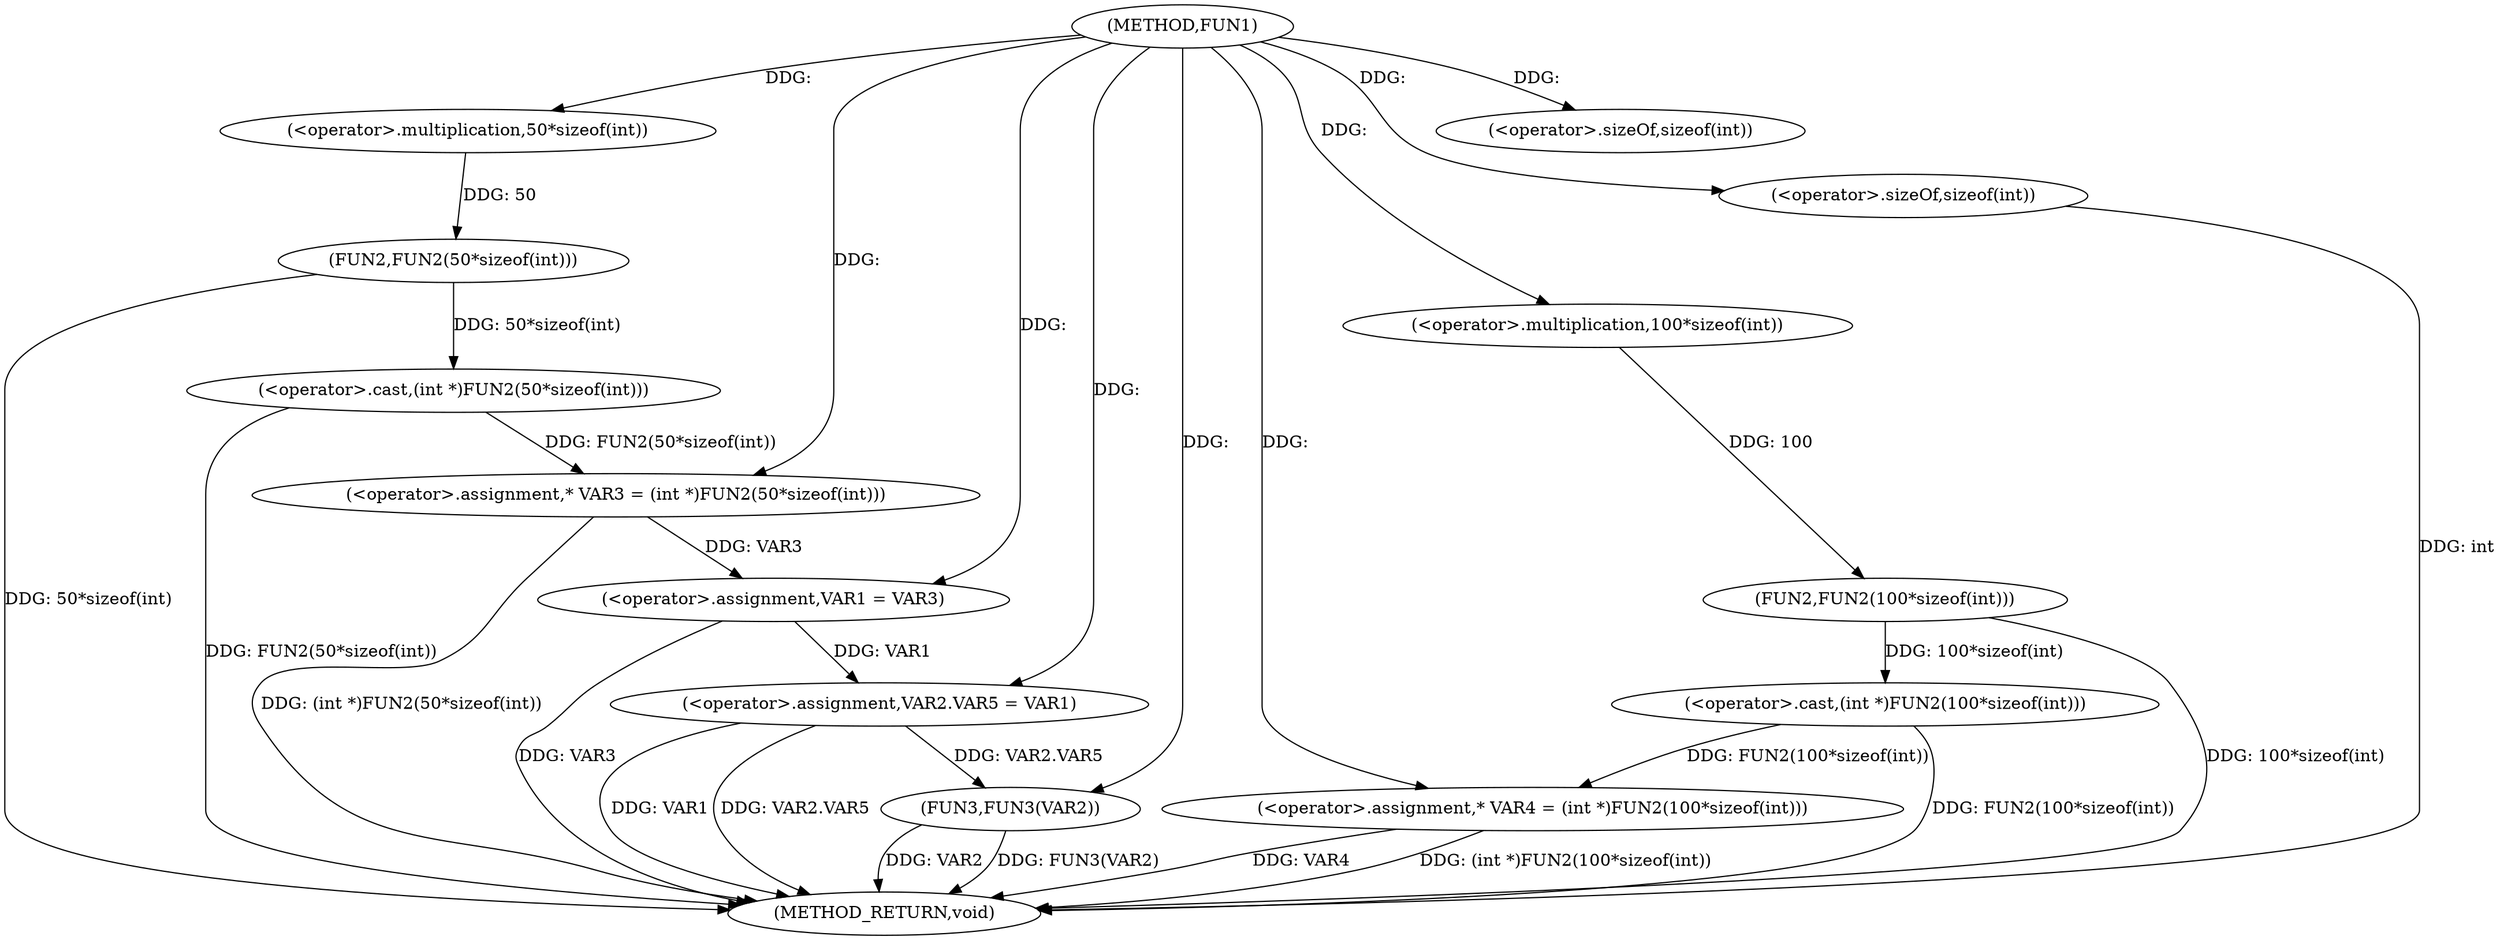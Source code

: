 digraph FUN1 {  
"1000100" [label = "(METHOD,FUN1)" ]
"1000134" [label = "(METHOD_RETURN,void)" ]
"1000105" [label = "(<operator>.assignment,* VAR3 = (int *)FUN2(50*sizeof(int)))" ]
"1000107" [label = "(<operator>.cast,(int *)FUN2(50*sizeof(int)))" ]
"1000109" [label = "(FUN2,FUN2(50*sizeof(int)))" ]
"1000110" [label = "(<operator>.multiplication,50*sizeof(int))" ]
"1000112" [label = "(<operator>.sizeOf,sizeof(int))" ]
"1000115" [label = "(<operator>.assignment,* VAR4 = (int *)FUN2(100*sizeof(int)))" ]
"1000117" [label = "(<operator>.cast,(int *)FUN2(100*sizeof(int)))" ]
"1000119" [label = "(FUN2,FUN2(100*sizeof(int)))" ]
"1000120" [label = "(<operator>.multiplication,100*sizeof(int))" ]
"1000122" [label = "(<operator>.sizeOf,sizeof(int))" ]
"1000124" [label = "(<operator>.assignment,VAR1 = VAR3)" ]
"1000127" [label = "(<operator>.assignment,VAR2.VAR5 = VAR1)" ]
"1000132" [label = "(FUN3,FUN3(VAR2))" ]
  "1000115" -> "1000134"  [ label = "DDG: (int *)FUN2(100*sizeof(int))"] 
  "1000124" -> "1000134"  [ label = "DDG: VAR3"] 
  "1000105" -> "1000134"  [ label = "DDG: (int *)FUN2(50*sizeof(int))"] 
  "1000132" -> "1000134"  [ label = "DDG: VAR2"] 
  "1000127" -> "1000134"  [ label = "DDG: VAR2.VAR5"] 
  "1000117" -> "1000134"  [ label = "DDG: FUN2(100*sizeof(int))"] 
  "1000115" -> "1000134"  [ label = "DDG: VAR4"] 
  "1000107" -> "1000134"  [ label = "DDG: FUN2(50*sizeof(int))"] 
  "1000122" -> "1000134"  [ label = "DDG: int"] 
  "1000132" -> "1000134"  [ label = "DDG: FUN3(VAR2)"] 
  "1000109" -> "1000134"  [ label = "DDG: 50*sizeof(int)"] 
  "1000119" -> "1000134"  [ label = "DDG: 100*sizeof(int)"] 
  "1000127" -> "1000134"  [ label = "DDG: VAR1"] 
  "1000107" -> "1000105"  [ label = "DDG: FUN2(50*sizeof(int))"] 
  "1000100" -> "1000105"  [ label = "DDG: "] 
  "1000109" -> "1000107"  [ label = "DDG: 50*sizeof(int)"] 
  "1000110" -> "1000109"  [ label = "DDG: 50"] 
  "1000100" -> "1000110"  [ label = "DDG: "] 
  "1000100" -> "1000112"  [ label = "DDG: "] 
  "1000117" -> "1000115"  [ label = "DDG: FUN2(100*sizeof(int))"] 
  "1000100" -> "1000115"  [ label = "DDG: "] 
  "1000119" -> "1000117"  [ label = "DDG: 100*sizeof(int)"] 
  "1000120" -> "1000119"  [ label = "DDG: 100"] 
  "1000100" -> "1000120"  [ label = "DDG: "] 
  "1000100" -> "1000122"  [ label = "DDG: "] 
  "1000105" -> "1000124"  [ label = "DDG: VAR3"] 
  "1000100" -> "1000124"  [ label = "DDG: "] 
  "1000124" -> "1000127"  [ label = "DDG: VAR1"] 
  "1000100" -> "1000127"  [ label = "DDG: "] 
  "1000127" -> "1000132"  [ label = "DDG: VAR2.VAR5"] 
  "1000100" -> "1000132"  [ label = "DDG: "] 
}
